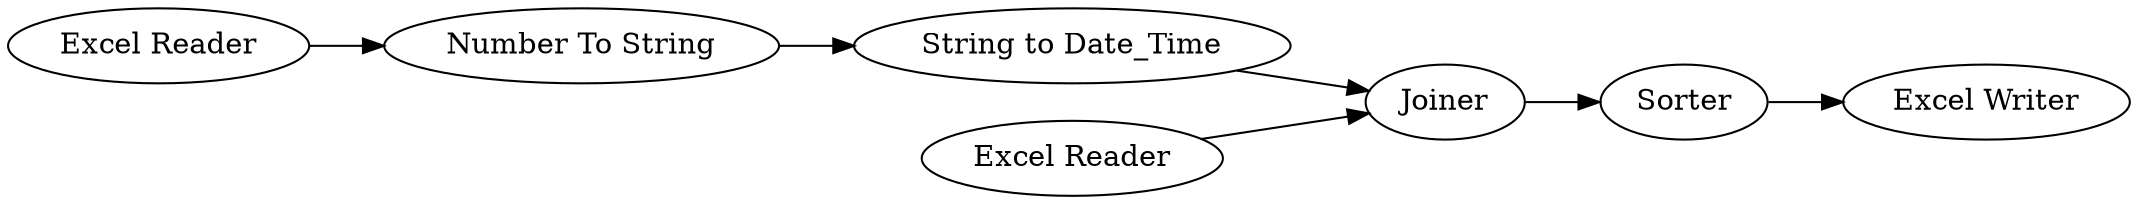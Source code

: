 digraph {
	77 -> 78
	79 -> 81
	62 -> 86
	78 -> 79
	80 -> 81
	81 -> 62
	86 [label="Excel Writer"]
	62 [label=Sorter]
	79 [label="String to Date_Time"]
	77 [label="Excel Reader"]
	80 [label="Excel Reader"]
	81 [label=Joiner]
	78 [label="Number To String"]
	rankdir=LR
}
